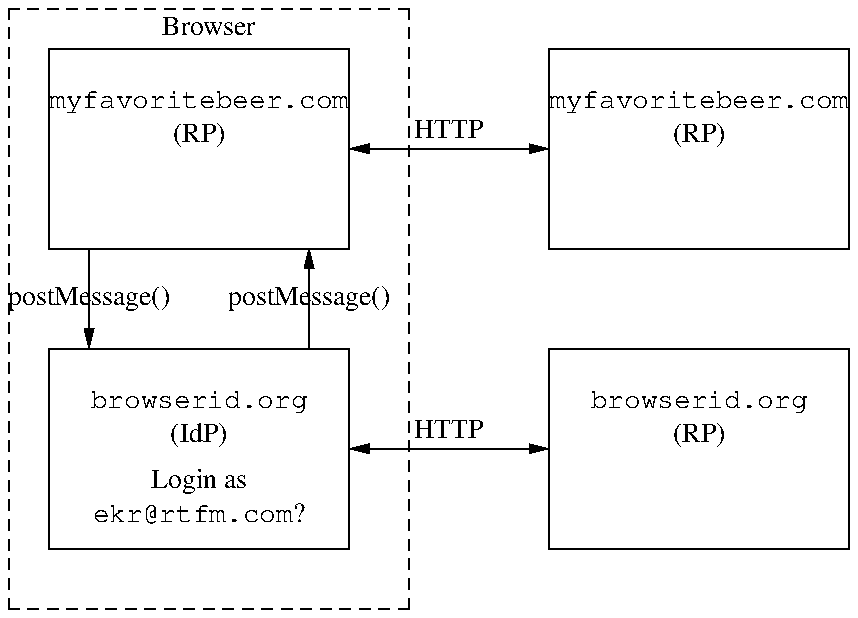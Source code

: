 .PS

BROWSER: box dashed width 2 height 3
box invis "Browser" with .n at BROWSER.n + (0,.15)

MFB: box width 1.5 height 1 with .nw at BROWSER.nw + (.2, -.2)
box invis "\fCmyfavoritebeer.com\fR" "(RP)" with .n at MFB.n + (0,-.1)

BI: box width 1.5 height 1 with .n at MFB.s + (0, -.5)
box invis "\fCbrowserid.org\fR" "(IdP)" with .n at BI.n + (0,-.1)

box invis "Login as" "\fCekr@rtfm.com\fR?" with .n at last box.s + (0,.1)

arrow "postMessage()" from MFB.sw + (.2,0) to BI.nw + (.2,0)
arrow "postMessage()" from BI.ne + (-.2,0) to MFB.se + (-.2,0)


MFBS: box width 1.5 height 1 with .w at MFB.e + (1, 0)
box invis "\fCmyfavoritebeer.com\fR" "(RP)" with .n at MFBS.n + (0,-.1)
arrow <-> "HTTP" "" from MFB.e to MFBS.w

BIS: box width 1.5 height 1 with .w at BI.e + (1, 0)
box invis "\fCbrowserid.org\fR" "(RP)" with .n at BIS.n + (0,-.1)
arrow <-> "HTTP" "" from BI.e to BIS.w
.PE
